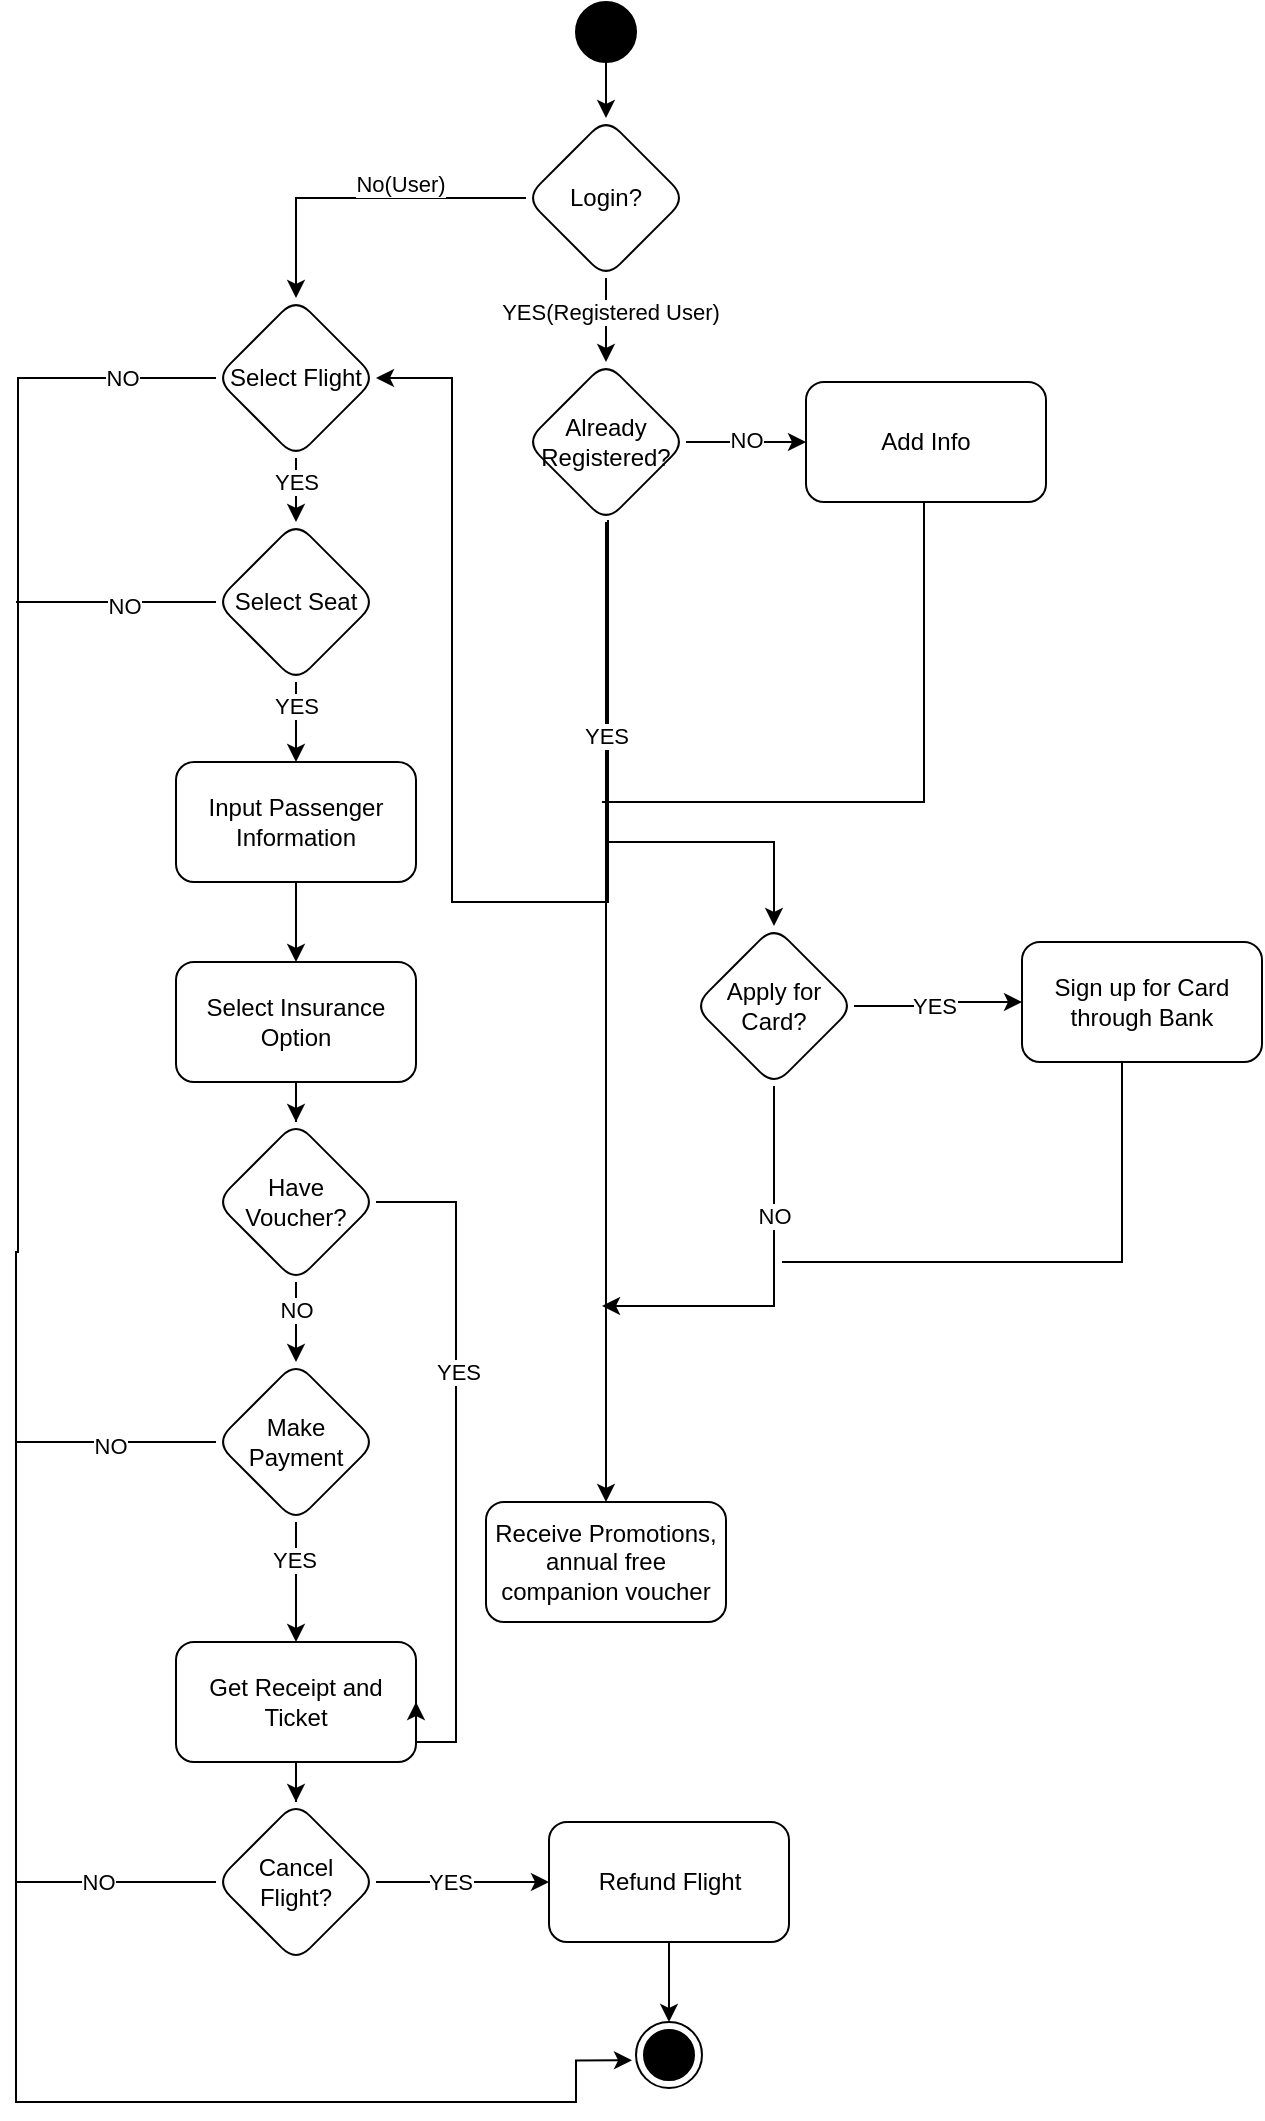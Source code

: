 <mxfile version="22.0.2" type="device">
  <diagram name="Page-1" id="O8sxU2o_6RIMz94IiLqP">
    <mxGraphModel dx="1420" dy="822" grid="1" gridSize="10" guides="1" tooltips="1" connect="1" arrows="1" fold="1" page="1" pageScale="1" pageWidth="850" pageHeight="1100" math="0" shadow="0">
      <root>
        <mxCell id="0" />
        <mxCell id="1" parent="0" />
        <mxCell id="679AgeHTdPnnJc1YT7qO-6" style="edgeStyle=orthogonalEdgeStyle;rounded=0;orthogonalLoop=1;jettySize=auto;html=1;" parent="1" source="679AgeHTdPnnJc1YT7qO-1" target="679AgeHTdPnnJc1YT7qO-10" edge="1">
          <mxGeometry relative="1" as="geometry">
            <mxPoint x="267" y="198" as="targetPoint" />
          </mxGeometry>
        </mxCell>
        <mxCell id="679AgeHTdPnnJc1YT7qO-7" value="No(User)" style="edgeLabel;html=1;align=center;verticalAlign=middle;resizable=0;points=[];" parent="679AgeHTdPnnJc1YT7qO-6" vertex="1" connectable="0">
          <mxGeometry x="-0.232" y="-7" relative="1" as="geometry">
            <mxPoint as="offset" />
          </mxGeometry>
        </mxCell>
        <mxCell id="679AgeHTdPnnJc1YT7qO-95" style="edgeStyle=orthogonalEdgeStyle;rounded=0;orthogonalLoop=1;jettySize=auto;html=1;" parent="1" source="679AgeHTdPnnJc1YT7qO-1" target="679AgeHTdPnnJc1YT7qO-54" edge="1">
          <mxGeometry relative="1" as="geometry" />
        </mxCell>
        <mxCell id="679AgeHTdPnnJc1YT7qO-96" value="YES(Registered User)" style="edgeLabel;html=1;align=center;verticalAlign=middle;resizable=0;points=[];" parent="679AgeHTdPnnJc1YT7qO-95" vertex="1" connectable="0">
          <mxGeometry x="-0.189" y="2" relative="1" as="geometry">
            <mxPoint as="offset" />
          </mxGeometry>
        </mxCell>
        <mxCell id="679AgeHTdPnnJc1YT7qO-1" value="Login?" style="rhombus;whiteSpace=wrap;html=1;rounded=1;" parent="1" vertex="1">
          <mxGeometry x="382" y="88" width="80" height="80" as="geometry" />
        </mxCell>
        <mxCell id="679AgeHTdPnnJc1YT7qO-3" style="edgeStyle=orthogonalEdgeStyle;rounded=0;orthogonalLoop=1;jettySize=auto;html=1;" parent="1" source="679AgeHTdPnnJc1YT7qO-2" target="679AgeHTdPnnJc1YT7qO-1" edge="1">
          <mxGeometry relative="1" as="geometry" />
        </mxCell>
        <mxCell id="679AgeHTdPnnJc1YT7qO-2" value="" style="ellipse;whiteSpace=wrap;html=1;aspect=fixed;fillColor=#000000;" parent="1" vertex="1">
          <mxGeometry x="407" y="30" width="30" height="30" as="geometry" />
        </mxCell>
        <mxCell id="679AgeHTdPnnJc1YT7qO-14" style="edgeStyle=orthogonalEdgeStyle;rounded=0;orthogonalLoop=1;jettySize=auto;html=1;" parent="1" source="679AgeHTdPnnJc1YT7qO-10" target="679AgeHTdPnnJc1YT7qO-13" edge="1">
          <mxGeometry relative="1" as="geometry">
            <mxPoint x="267" y="338" as="targetPoint" />
          </mxGeometry>
        </mxCell>
        <mxCell id="679AgeHTdPnnJc1YT7qO-21" value="YES" style="edgeLabel;html=1;align=center;verticalAlign=middle;resizable=0;points=[];" parent="679AgeHTdPnnJc1YT7qO-14" vertex="1" connectable="0">
          <mxGeometry x="-0.16" y="9" relative="1" as="geometry">
            <mxPoint x="9" y="-8" as="offset" />
          </mxGeometry>
        </mxCell>
        <mxCell id="679AgeHTdPnnJc1YT7qO-19" style="edgeStyle=orthogonalEdgeStyle;rounded=0;orthogonalLoop=1;jettySize=auto;html=1;entryX=-0.24;entryY=0.606;entryDx=0;entryDy=0;entryPerimeter=0;" parent="1" source="679AgeHTdPnnJc1YT7qO-10" target="679AgeHTdPnnJc1YT7qO-15" edge="1">
          <mxGeometry relative="1" as="geometry">
            <mxPoint x="407" y="1070" as="targetPoint" />
            <Array as="points">
              <mxPoint x="128" y="218" />
              <mxPoint x="128" y="655" />
              <mxPoint x="127" y="655" />
              <mxPoint x="127" y="1080" />
              <mxPoint x="407" y="1080" />
            </Array>
          </mxGeometry>
        </mxCell>
        <mxCell id="679AgeHTdPnnJc1YT7qO-20" value="NO" style="edgeLabel;html=1;align=center;verticalAlign=middle;resizable=0;points=[];" parent="679AgeHTdPnnJc1YT7qO-19" vertex="1" connectable="0">
          <mxGeometry x="-0.868" y="3" relative="1" as="geometry">
            <mxPoint x="38" y="-3" as="offset" />
          </mxGeometry>
        </mxCell>
        <mxCell id="679AgeHTdPnnJc1YT7qO-10" value="Select Flight" style="rhombus;whiteSpace=wrap;html=1;rounded=1;" parent="1" vertex="1">
          <mxGeometry x="227" y="178" width="80" height="80" as="geometry" />
        </mxCell>
        <mxCell id="679AgeHTdPnnJc1YT7qO-26" style="edgeStyle=orthogonalEdgeStyle;rounded=0;orthogonalLoop=1;jettySize=auto;html=1;" parent="1" source="679AgeHTdPnnJc1YT7qO-13" target="679AgeHTdPnnJc1YT7qO-49" edge="1">
          <mxGeometry relative="1" as="geometry">
            <mxPoint x="267" y="480" as="targetPoint" />
          </mxGeometry>
        </mxCell>
        <mxCell id="679AgeHTdPnnJc1YT7qO-29" value="YES" style="edgeLabel;html=1;align=center;verticalAlign=middle;resizable=0;points=[];" parent="679AgeHTdPnnJc1YT7qO-26" vertex="1" connectable="0">
          <mxGeometry x="-0.403" relative="1" as="geometry">
            <mxPoint as="offset" />
          </mxGeometry>
        </mxCell>
        <mxCell id="679AgeHTdPnnJc1YT7qO-71" style="edgeStyle=orthogonalEdgeStyle;rounded=0;orthogonalLoop=1;jettySize=auto;html=1;endArrow=none;endFill=0;" parent="1" source="679AgeHTdPnnJc1YT7qO-13" edge="1">
          <mxGeometry relative="1" as="geometry">
            <mxPoint x="127" y="330" as="targetPoint" />
          </mxGeometry>
        </mxCell>
        <mxCell id="679AgeHTdPnnJc1YT7qO-72" value="NO" style="edgeLabel;html=1;align=center;verticalAlign=middle;resizable=0;points=[];" parent="679AgeHTdPnnJc1YT7qO-71" vertex="1" connectable="0">
          <mxGeometry x="-0.082" y="2" relative="1" as="geometry">
            <mxPoint as="offset" />
          </mxGeometry>
        </mxCell>
        <mxCell id="679AgeHTdPnnJc1YT7qO-13" value="Select Seat" style="rhombus;whiteSpace=wrap;html=1;rounded=1;" parent="1" vertex="1">
          <mxGeometry x="227" y="290" width="80" height="80" as="geometry" />
        </mxCell>
        <mxCell id="679AgeHTdPnnJc1YT7qO-17" value="" style="group" parent="1" vertex="1" connectable="0">
          <mxGeometry x="437" y="1040" width="33" height="33" as="geometry" />
        </mxCell>
        <mxCell id="679AgeHTdPnnJc1YT7qO-16" value="" style="ellipse;whiteSpace=wrap;html=1;aspect=fixed;" parent="679AgeHTdPnnJc1YT7qO-17" vertex="1">
          <mxGeometry width="33" height="33" as="geometry" />
        </mxCell>
        <mxCell id="679AgeHTdPnnJc1YT7qO-15" value="" style="ellipse;shape=doubleEllipse;whiteSpace=wrap;html=1;aspect=fixed;fillColor=#000000;" parent="679AgeHTdPnnJc1YT7qO-17" vertex="1">
          <mxGeometry x="4" y="4" width="25" height="25" as="geometry" />
        </mxCell>
        <mxCell id="679AgeHTdPnnJc1YT7qO-64" style="edgeStyle=orthogonalEdgeStyle;rounded=0;orthogonalLoop=1;jettySize=auto;html=1;" parent="1" source="679AgeHTdPnnJc1YT7qO-67" target="679AgeHTdPnnJc1YT7qO-63" edge="1">
          <mxGeometry relative="1" as="geometry">
            <mxPoint x="267" y="585" as="sourcePoint" />
          </mxGeometry>
        </mxCell>
        <mxCell id="679AgeHTdPnnJc1YT7qO-37" style="edgeStyle=orthogonalEdgeStyle;rounded=0;orthogonalLoop=1;jettySize=auto;html=1;endArrow=none;endFill=0;" parent="1" source="679AgeHTdPnnJc1YT7qO-32" edge="1">
          <mxGeometry relative="1" as="geometry">
            <mxPoint x="127" y="750" as="targetPoint" />
          </mxGeometry>
        </mxCell>
        <mxCell id="679AgeHTdPnnJc1YT7qO-38" value="NO" style="edgeLabel;html=1;align=center;verticalAlign=middle;resizable=0;points=[];" parent="679AgeHTdPnnJc1YT7qO-37" vertex="1" connectable="0">
          <mxGeometry x="-0.015" y="-4" relative="1" as="geometry">
            <mxPoint y="2" as="offset" />
          </mxGeometry>
        </mxCell>
        <mxCell id="679AgeHTdPnnJc1YT7qO-42" style="edgeStyle=orthogonalEdgeStyle;rounded=0;orthogonalLoop=1;jettySize=auto;html=1;" parent="1" source="679AgeHTdPnnJc1YT7qO-32" target="679AgeHTdPnnJc1YT7qO-40" edge="1">
          <mxGeometry relative="1" as="geometry" />
        </mxCell>
        <mxCell id="679AgeHTdPnnJc1YT7qO-43" value="YES" style="edgeLabel;html=1;align=center;verticalAlign=middle;resizable=0;points=[];" parent="679AgeHTdPnnJc1YT7qO-42" vertex="1" connectable="0">
          <mxGeometry x="-0.36" y="-1" relative="1" as="geometry">
            <mxPoint as="offset" />
          </mxGeometry>
        </mxCell>
        <mxCell id="679AgeHTdPnnJc1YT7qO-32" value="Make Payment" style="rhombus;whiteSpace=wrap;html=1;rounded=1;" parent="1" vertex="1">
          <mxGeometry x="227" y="710" width="80" height="80" as="geometry" />
        </mxCell>
        <mxCell id="679AgeHTdPnnJc1YT7qO-45" value="" style="edgeStyle=orthogonalEdgeStyle;rounded=0;orthogonalLoop=1;jettySize=auto;html=1;" parent="1" source="679AgeHTdPnnJc1YT7qO-40" target="679AgeHTdPnnJc1YT7qO-44" edge="1">
          <mxGeometry relative="1" as="geometry" />
        </mxCell>
        <mxCell id="679AgeHTdPnnJc1YT7qO-40" value="Get Receipt and Ticket" style="rounded=1;whiteSpace=wrap;html=1;" parent="1" vertex="1">
          <mxGeometry x="207" y="850" width="120" height="60" as="geometry" />
        </mxCell>
        <mxCell id="679AgeHTdPnnJc1YT7qO-46" style="edgeStyle=orthogonalEdgeStyle;rounded=0;orthogonalLoop=1;jettySize=auto;html=1;endArrow=none;endFill=0;" parent="1" source="679AgeHTdPnnJc1YT7qO-44" edge="1">
          <mxGeometry relative="1" as="geometry">
            <mxPoint x="127" y="990" as="targetPoint" />
            <Array as="points">
              <mxPoint x="127" y="970" />
            </Array>
          </mxGeometry>
        </mxCell>
        <mxCell id="679AgeHTdPnnJc1YT7qO-48" value="NO" style="edgeLabel;html=1;align=center;verticalAlign=middle;resizable=0;points=[];" parent="679AgeHTdPnnJc1YT7qO-46" vertex="1" connectable="0">
          <mxGeometry x="-0.184" y="1" relative="1" as="geometry">
            <mxPoint x="-10" y="-1" as="offset" />
          </mxGeometry>
        </mxCell>
        <mxCell id="679AgeHTdPnnJc1YT7qO-74" style="edgeStyle=orthogonalEdgeStyle;rounded=0;orthogonalLoop=1;jettySize=auto;html=1;" parent="1" source="679AgeHTdPnnJc1YT7qO-44" target="679AgeHTdPnnJc1YT7qO-73" edge="1">
          <mxGeometry relative="1" as="geometry" />
        </mxCell>
        <mxCell id="679AgeHTdPnnJc1YT7qO-76" value="YES" style="edgeLabel;html=1;align=center;verticalAlign=middle;resizable=0;points=[];" parent="679AgeHTdPnnJc1YT7qO-74" vertex="1" connectable="0">
          <mxGeometry x="-0.146" relative="1" as="geometry">
            <mxPoint as="offset" />
          </mxGeometry>
        </mxCell>
        <mxCell id="679AgeHTdPnnJc1YT7qO-44" value="Cancel &lt;br&gt;Flight?" style="rhombus;whiteSpace=wrap;html=1;rounded=1;" parent="1" vertex="1">
          <mxGeometry x="227" y="930" width="80" height="80" as="geometry" />
        </mxCell>
        <mxCell id="679AgeHTdPnnJc1YT7qO-51" style="edgeStyle=orthogonalEdgeStyle;rounded=0;orthogonalLoop=1;jettySize=auto;html=1;" parent="1" source="679AgeHTdPnnJc1YT7qO-49" target="679AgeHTdPnnJc1YT7qO-67" edge="1">
          <mxGeometry relative="1" as="geometry">
            <mxPoint x="267" y="505" as="targetPoint" />
          </mxGeometry>
        </mxCell>
        <mxCell id="679AgeHTdPnnJc1YT7qO-49" value="Input Passenger Information" style="rounded=1;whiteSpace=wrap;html=1;" parent="1" vertex="1">
          <mxGeometry x="207" y="410" width="120" height="60" as="geometry" />
        </mxCell>
        <mxCell id="679AgeHTdPnnJc1YT7qO-60" value="" style="edgeStyle=orthogonalEdgeStyle;rounded=0;orthogonalLoop=1;jettySize=auto;html=1;" parent="1" source="679AgeHTdPnnJc1YT7qO-54" edge="1" target="679AgeHTdPnnJc1YT7qO-59">
          <mxGeometry relative="1" as="geometry">
            <mxPoint x="422" y="472" as="targetPoint" />
          </mxGeometry>
        </mxCell>
        <mxCell id="679AgeHTdPnnJc1YT7qO-83" value="" style="edgeStyle=orthogonalEdgeStyle;rounded=0;orthogonalLoop=1;jettySize=auto;html=1;" parent="1" source="679AgeHTdPnnJc1YT7qO-54" target="679AgeHTdPnnJc1YT7qO-82" edge="1">
          <mxGeometry relative="1" as="geometry" />
        </mxCell>
        <mxCell id="679AgeHTdPnnJc1YT7qO-84" value="NO" style="edgeLabel;html=1;align=center;verticalAlign=middle;resizable=0;points=[];" parent="679AgeHTdPnnJc1YT7qO-83" vertex="1" connectable="0">
          <mxGeometry x="-0.023" y="1" relative="1" as="geometry">
            <mxPoint as="offset" />
          </mxGeometry>
        </mxCell>
        <mxCell id="679AgeHTdPnnJc1YT7qO-86" style="edgeStyle=orthogonalEdgeStyle;rounded=0;orthogonalLoop=1;jettySize=auto;html=1;entryX=1;entryY=0.5;entryDx=0;entryDy=0;" parent="1" source="679AgeHTdPnnJc1YT7qO-54" target="679AgeHTdPnnJc1YT7qO-10" edge="1">
          <mxGeometry relative="1" as="geometry">
            <mxPoint x="526" y="290" as="sourcePoint" />
            <Array as="points">
              <mxPoint x="423" y="480" />
              <mxPoint x="345" y="480" />
              <mxPoint x="345" y="218" />
            </Array>
          </mxGeometry>
        </mxCell>
        <mxCell id="679AgeHTdPnnJc1YT7qO-88" value="" style="edgeStyle=orthogonalEdgeStyle;rounded=0;orthogonalLoop=1;jettySize=auto;html=1;" parent="1" source="679AgeHTdPnnJc1YT7qO-54" target="679AgeHTdPnnJc1YT7qO-87" edge="1">
          <mxGeometry relative="1" as="geometry">
            <Array as="points">
              <mxPoint x="422" y="450" />
              <mxPoint x="506" y="450" />
            </Array>
          </mxGeometry>
        </mxCell>
        <mxCell id="V2dUQenwtjGk_0AFSEhf-3" value="YES" style="edgeLabel;html=1;align=center;verticalAlign=middle;resizable=0;points=[];" vertex="1" connectable="0" parent="679AgeHTdPnnJc1YT7qO-88">
          <mxGeometry x="-0.252" relative="1" as="geometry">
            <mxPoint as="offset" />
          </mxGeometry>
        </mxCell>
        <mxCell id="679AgeHTdPnnJc1YT7qO-54" value="Already Registered?" style="rhombus;whiteSpace=wrap;html=1;rounded=1;" parent="1" vertex="1">
          <mxGeometry x="382" y="210" width="80" height="80" as="geometry" />
        </mxCell>
        <mxCell id="679AgeHTdPnnJc1YT7qO-59" value="Receive Promotions, annual free companion voucher" style="whiteSpace=wrap;html=1;rounded=1;" parent="1" vertex="1">
          <mxGeometry x="362" y="780" width="120" height="60" as="geometry" />
        </mxCell>
        <mxCell id="679AgeHTdPnnJc1YT7qO-66" style="edgeStyle=orthogonalEdgeStyle;rounded=0;orthogonalLoop=1;jettySize=auto;html=1;exitX=0.5;exitY=1;exitDx=0;exitDy=0;entryX=0.5;entryY=0;entryDx=0;entryDy=0;" parent="1" source="679AgeHTdPnnJc1YT7qO-63" target="679AgeHTdPnnJc1YT7qO-32" edge="1">
          <mxGeometry relative="1" as="geometry" />
        </mxCell>
        <mxCell id="679AgeHTdPnnJc1YT7qO-69" value="NO" style="edgeLabel;html=1;align=center;verticalAlign=middle;resizable=0;points=[];" parent="679AgeHTdPnnJc1YT7qO-66" vertex="1" connectable="0">
          <mxGeometry x="-0.32" relative="1" as="geometry">
            <mxPoint as="offset" />
          </mxGeometry>
        </mxCell>
        <mxCell id="679AgeHTdPnnJc1YT7qO-68" style="edgeStyle=orthogonalEdgeStyle;rounded=0;orthogonalLoop=1;jettySize=auto;html=1;entryX=1;entryY=0.5;entryDx=0;entryDy=0;exitX=1;exitY=0.5;exitDx=0;exitDy=0;" parent="1" source="679AgeHTdPnnJc1YT7qO-63" target="679AgeHTdPnnJc1YT7qO-40" edge="1">
          <mxGeometry relative="1" as="geometry">
            <Array as="points">
              <mxPoint x="347" y="630" />
              <mxPoint x="347" y="900" />
            </Array>
          </mxGeometry>
        </mxCell>
        <mxCell id="679AgeHTdPnnJc1YT7qO-70" value="YES" style="edgeLabel;html=1;align=center;verticalAlign=middle;resizable=0;points=[];" parent="679AgeHTdPnnJc1YT7qO-68" vertex="1" connectable="0">
          <mxGeometry x="-0.289" y="1" relative="1" as="geometry">
            <mxPoint as="offset" />
          </mxGeometry>
        </mxCell>
        <mxCell id="679AgeHTdPnnJc1YT7qO-63" value="Have Voucher?" style="rhombus;whiteSpace=wrap;html=1;rounded=1;" parent="1" vertex="1">
          <mxGeometry x="227" y="590" width="80" height="80" as="geometry" />
        </mxCell>
        <mxCell id="679AgeHTdPnnJc1YT7qO-67" value="Select Insurance Option" style="rounded=1;whiteSpace=wrap;html=1;" parent="1" vertex="1">
          <mxGeometry x="207" y="510" width="120" height="60" as="geometry" />
        </mxCell>
        <mxCell id="679AgeHTdPnnJc1YT7qO-75" style="edgeStyle=orthogonalEdgeStyle;rounded=0;orthogonalLoop=1;jettySize=auto;html=1;entryX=0.5;entryY=0;entryDx=0;entryDy=0;" parent="1" source="679AgeHTdPnnJc1YT7qO-73" target="679AgeHTdPnnJc1YT7qO-16" edge="1">
          <mxGeometry relative="1" as="geometry" />
        </mxCell>
        <mxCell id="679AgeHTdPnnJc1YT7qO-73" value="Refund Flight" style="rounded=1;whiteSpace=wrap;html=1;" parent="1" vertex="1">
          <mxGeometry x="393.5" y="940" width="120" height="60" as="geometry" />
        </mxCell>
        <mxCell id="V2dUQenwtjGk_0AFSEhf-2" style="edgeStyle=orthogonalEdgeStyle;rounded=0;orthogonalLoop=1;jettySize=auto;html=1;endArrow=none;endFill=0;" edge="1" parent="1" source="679AgeHTdPnnJc1YT7qO-82">
          <mxGeometry relative="1" as="geometry">
            <mxPoint x="420" y="430" as="targetPoint" />
            <Array as="points">
              <mxPoint x="581" y="430" />
            </Array>
          </mxGeometry>
        </mxCell>
        <mxCell id="679AgeHTdPnnJc1YT7qO-82" value="Add Info" style="whiteSpace=wrap;html=1;rounded=1;" parent="1" vertex="1">
          <mxGeometry x="522" y="220" width="120" height="60" as="geometry" />
        </mxCell>
        <mxCell id="679AgeHTdPnnJc1YT7qO-89" style="edgeStyle=orthogonalEdgeStyle;rounded=0;orthogonalLoop=1;jettySize=auto;html=1;endArrow=classic;endFill=1;" parent="1" source="679AgeHTdPnnJc1YT7qO-87" edge="1">
          <mxGeometry relative="1" as="geometry">
            <mxPoint x="420" y="682" as="targetPoint" />
            <Array as="points">
              <mxPoint x="506" y="682" />
            </Array>
          </mxGeometry>
        </mxCell>
        <mxCell id="679AgeHTdPnnJc1YT7qO-90" value="NO" style="edgeLabel;html=1;align=center;verticalAlign=middle;resizable=0;points=[];" parent="679AgeHTdPnnJc1YT7qO-89" vertex="1" connectable="0">
          <mxGeometry x="-0.297" y="-3" relative="1" as="geometry">
            <mxPoint x="3" y="-4" as="offset" />
          </mxGeometry>
        </mxCell>
        <mxCell id="679AgeHTdPnnJc1YT7qO-93" value="" style="edgeStyle=orthogonalEdgeStyle;rounded=0;orthogonalLoop=1;jettySize=auto;html=1;" parent="1" source="679AgeHTdPnnJc1YT7qO-87" target="679AgeHTdPnnJc1YT7qO-92" edge="1">
          <mxGeometry relative="1" as="geometry" />
        </mxCell>
        <mxCell id="679AgeHTdPnnJc1YT7qO-94" value="YES" style="edgeLabel;html=1;align=center;verticalAlign=middle;resizable=0;points=[];" parent="679AgeHTdPnnJc1YT7qO-93" vertex="1" connectable="0">
          <mxGeometry x="-0.064" y="-2" relative="1" as="geometry">
            <mxPoint y="-2" as="offset" />
          </mxGeometry>
        </mxCell>
        <mxCell id="679AgeHTdPnnJc1YT7qO-87" value="Apply for Card?" style="rhombus;whiteSpace=wrap;html=1;rounded=1;" parent="1" vertex="1">
          <mxGeometry x="466" y="492" width="80" height="80" as="geometry" />
        </mxCell>
        <mxCell id="V2dUQenwtjGk_0AFSEhf-4" style="edgeStyle=orthogonalEdgeStyle;rounded=0;orthogonalLoop=1;jettySize=auto;html=1;endArrow=none;endFill=0;" edge="1" parent="1" source="679AgeHTdPnnJc1YT7qO-92">
          <mxGeometry relative="1" as="geometry">
            <mxPoint x="510" y="660" as="targetPoint" />
            <Array as="points">
              <mxPoint x="680" y="660" />
            </Array>
          </mxGeometry>
        </mxCell>
        <mxCell id="679AgeHTdPnnJc1YT7qO-92" value="Sign up for Card through Bank" style="whiteSpace=wrap;html=1;rounded=1;" parent="1" vertex="1">
          <mxGeometry x="630" y="500" width="120" height="60" as="geometry" />
        </mxCell>
      </root>
    </mxGraphModel>
  </diagram>
</mxfile>
